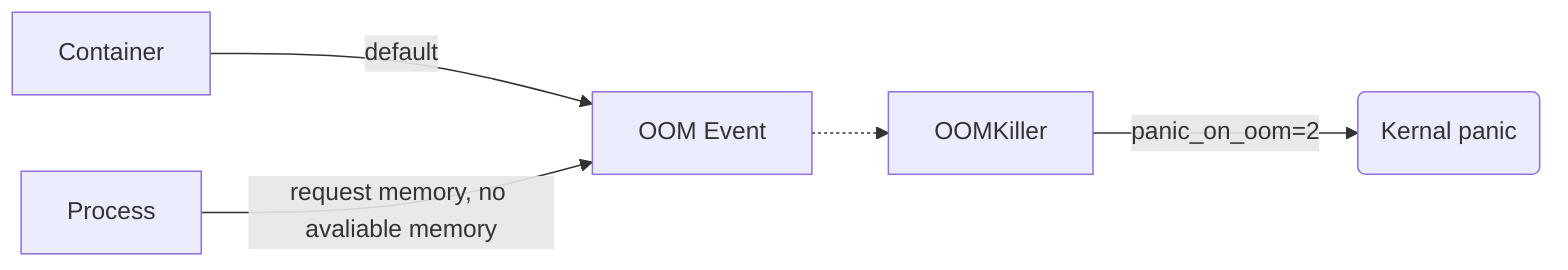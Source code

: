 graph LR;

%% Docker container may trigger OOM
DockerContainer[Container] -- default --> OOM[OOM Event];

%% Any process may trigger OOM when no avaliable memory
Process[Process] -- request memory, no avaliable memory --> OOM[OOM Event];

%% OOM event will handle by OOM Killer
OOM -.-> OOMKiller[OOMKiller];

%% SONiC OOM will trigger kernel panic
OOMKiller -- panic_on_oom=2 --> KernalPanic(Kernal panic);